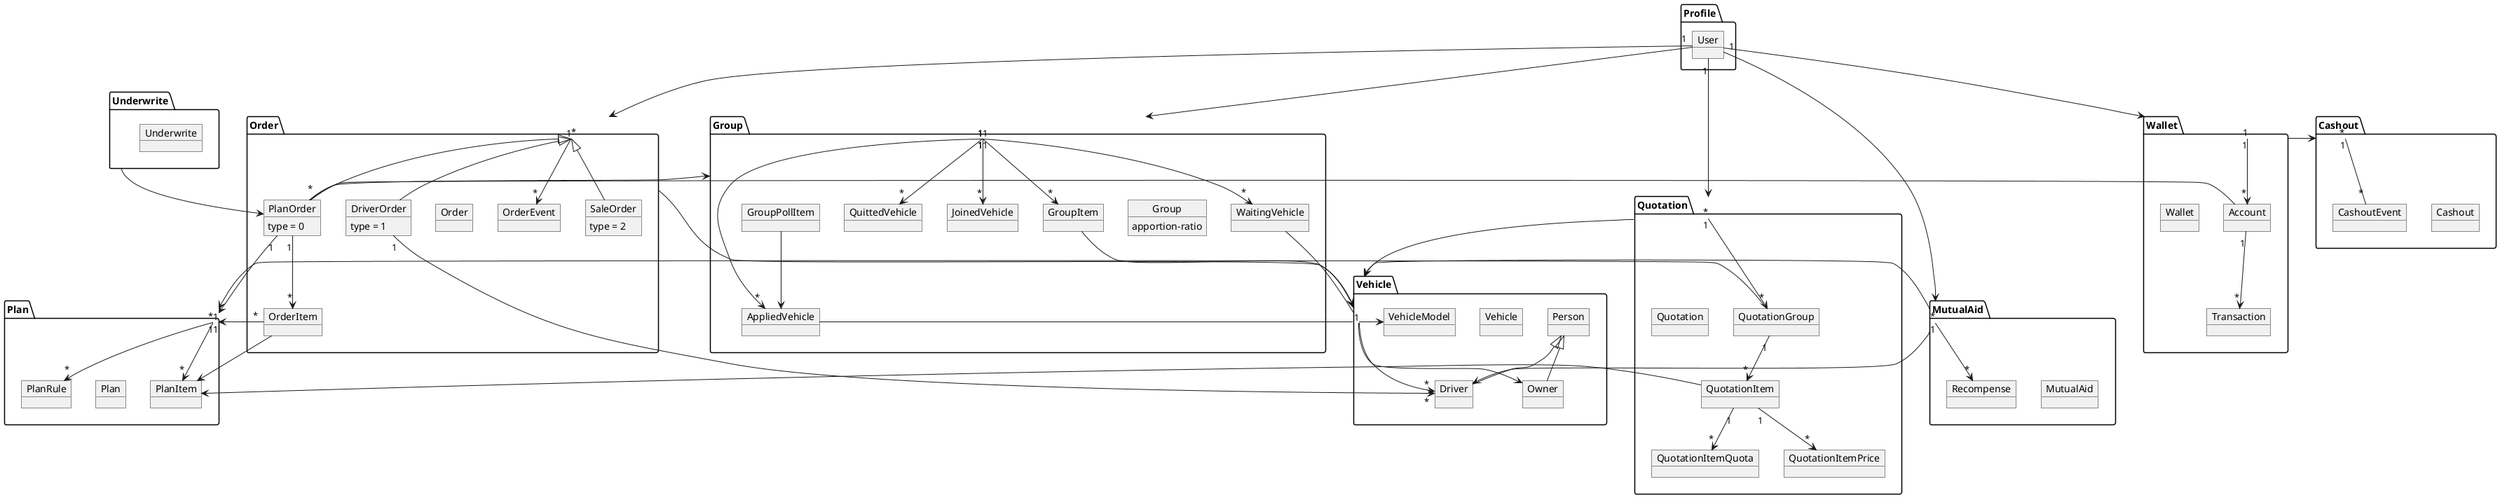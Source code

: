 @startuml
package Profile {
  object User
}
package Group {
  object Group {
    apportion-ratio
  }
  object GroupItem
  object AppliedVehicle
  object WaitingVehicle
  object JoinedVehicle
  object QuittedVehicle
  object GroupPollItem
}
package Plan {
  object Plan
  object PlanItem
  object PlanRule
}
package Vehicle {
  object Person
  object Driver
  object Owner
  object Vehicle
  object VehicleModel
}
package MutualAid {
  object MutualAid
  object Recompense
}
package Wallet {
  object Wallet
  object Transaction
  object Account
}
package Order {
  object Order
  object PlanOrder {
    type = 0
  }
  object SaleOrder {
    type = 2
  }
  object DriverOrder {
    type = 1
  }
  object OrderItem
  object OrderEvent
}
package Quotation {
  object Quotation
  object QuotationGroup
  object QuotationItem
  object QuotationItemQuota
  object QuotationItemPrice
}
package Underwrite {
  object Underwrite
}
package Cashout {
  object Cashout
  object CashoutEvent
}

Plan "1" --> "*" PlanItem
Plan "1" --> "*" PlanRule

Order <|-- PlanOrder
Order <|-- SaleOrder
Order <|-- DriverOrder
Order "1" --> "*" OrderEvent

User "1" --> "*" Order
User "1" --> "*" Quotation
User --> Wallet
User --> Group

Order -> Vehicle
Group "1" <- "*" PlanOrder
Group "1" --> "*" GroupItem
Group "1" --> "*" WaitingVehicle
Group "1" --> "*" AppliedVehicle
Group "1" --> "*" JoinedVehicle
Group "1" --> "*" QuittedVehicle
GroupItem --> Vehicle
GroupPollItem --> AppliedVehicle
WaitingVehicle - Vehicle
AppliedVehicle - Vehicle

PlanOrder "1" --> "*" Plan
OrderItem "*" --> "1" Plan

PlanOrder "1" --> "*" OrderItem

PlanItem <- OrderItem

DriverOrder "1" -> "*" Driver

User "1" --> "*" MutualAid

Person <|-- Driver
Person <|-- Owner
VehicleModel <-- Vehicle
Vehicle "1" --> "*" Driver
Vehicle --> Owner

Wallet "1" --> "*" Account
Account "1" --> "*" Transaction
Wallet "1" -> "*" Cashout

PlanOrder - Account

MutualAid -> Driver
MutualAid -> Vehicle
MutualAid "1" --> "*" Recompense

Quotation "1" --> "*" QuotationGroup
QuotationGroup -> Plan
QuotationGroup "1" --> "*" QuotationItem
QuotationItem "1" --> "*" QuotationItemQuota
QuotationItem "1" --> "*" QuotationItemPrice

PlanItem <- QuotationItem

Quotation -> Vehicle

Underwrite --> PlanOrder

Cashout "1" -- "*" CashoutEvent

@enduml
